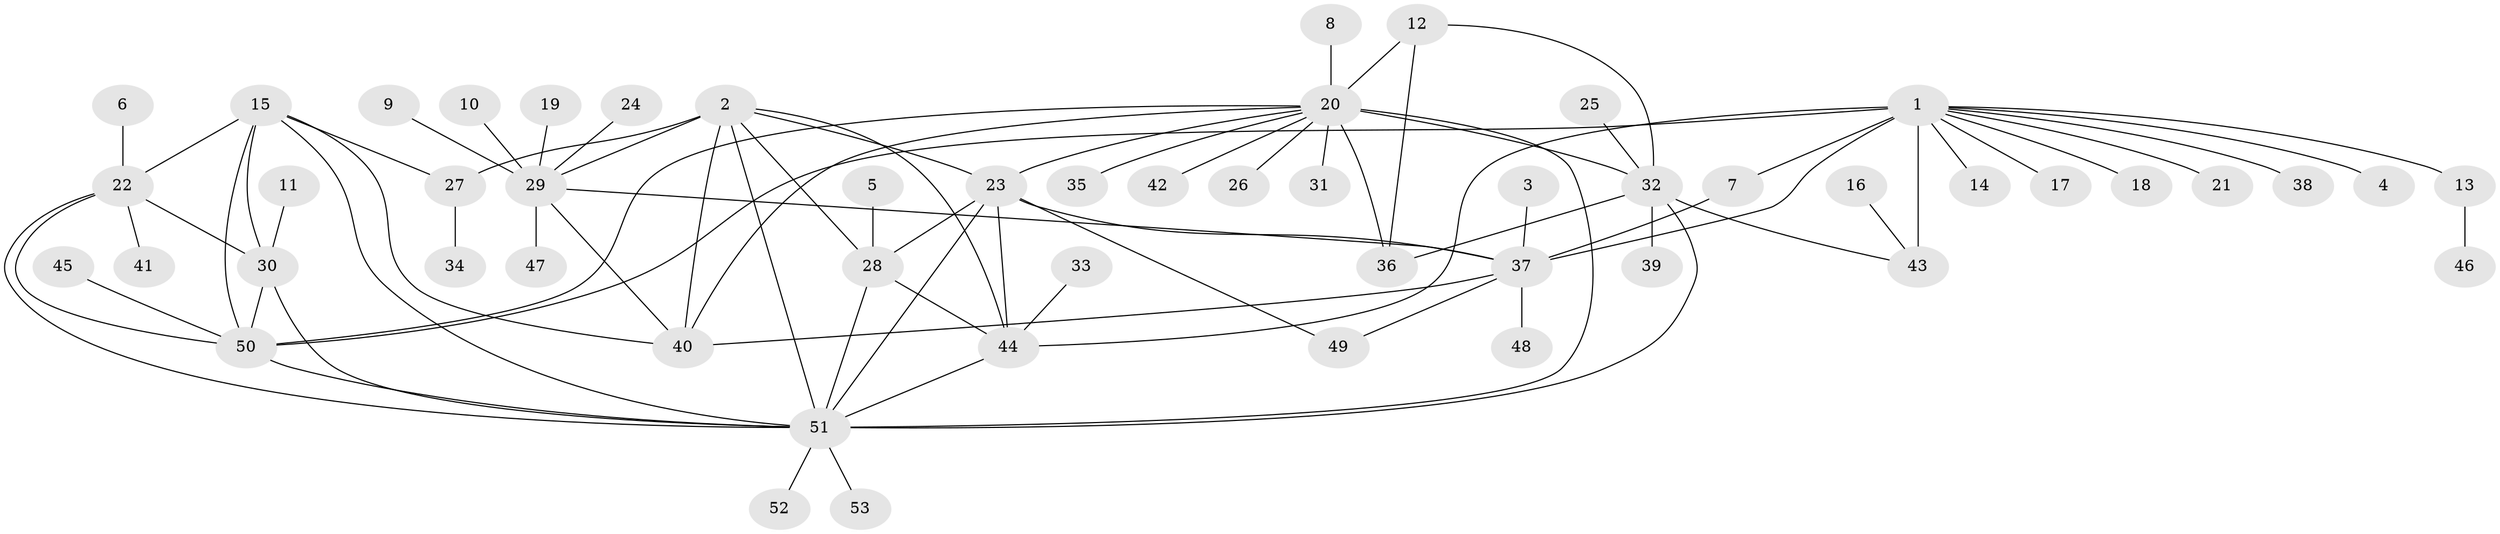 // original degree distribution, {5: 0.04716981132075472, 10: 0.02830188679245283, 7: 0.07547169811320754, 9: 0.03773584905660377, 6: 0.009433962264150943, 8: 0.03773584905660377, 1: 0.5283018867924528, 2: 0.19811320754716982, 3: 0.02830188679245283, 4: 0.009433962264150943}
// Generated by graph-tools (version 1.1) at 2025/50/03/09/25 03:50:39]
// undirected, 53 vertices, 81 edges
graph export_dot {
graph [start="1"]
  node [color=gray90,style=filled];
  1;
  2;
  3;
  4;
  5;
  6;
  7;
  8;
  9;
  10;
  11;
  12;
  13;
  14;
  15;
  16;
  17;
  18;
  19;
  20;
  21;
  22;
  23;
  24;
  25;
  26;
  27;
  28;
  29;
  30;
  31;
  32;
  33;
  34;
  35;
  36;
  37;
  38;
  39;
  40;
  41;
  42;
  43;
  44;
  45;
  46;
  47;
  48;
  49;
  50;
  51;
  52;
  53;
  1 -- 4 [weight=1.0];
  1 -- 7 [weight=1.0];
  1 -- 13 [weight=1.0];
  1 -- 14 [weight=1.0];
  1 -- 17 [weight=1.0];
  1 -- 18 [weight=1.0];
  1 -- 21 [weight=1.0];
  1 -- 37 [weight=1.0];
  1 -- 38 [weight=1.0];
  1 -- 43 [weight=4.0];
  1 -- 44 [weight=1.0];
  1 -- 50 [weight=1.0];
  2 -- 23 [weight=1.0];
  2 -- 27 [weight=1.0];
  2 -- 28 [weight=1.0];
  2 -- 29 [weight=1.0];
  2 -- 40 [weight=1.0];
  2 -- 44 [weight=1.0];
  2 -- 51 [weight=1.0];
  3 -- 37 [weight=1.0];
  5 -- 28 [weight=1.0];
  6 -- 22 [weight=1.0];
  7 -- 37 [weight=1.0];
  8 -- 20 [weight=1.0];
  9 -- 29 [weight=1.0];
  10 -- 29 [weight=1.0];
  11 -- 30 [weight=1.0];
  12 -- 20 [weight=2.0];
  12 -- 32 [weight=1.0];
  12 -- 36 [weight=1.0];
  13 -- 46 [weight=1.0];
  15 -- 22 [weight=1.0];
  15 -- 27 [weight=1.0];
  15 -- 30 [weight=1.0];
  15 -- 40 [weight=1.0];
  15 -- 50 [weight=1.0];
  15 -- 51 [weight=1.0];
  16 -- 43 [weight=1.0];
  19 -- 29 [weight=1.0];
  20 -- 23 [weight=1.0];
  20 -- 26 [weight=1.0];
  20 -- 31 [weight=1.0];
  20 -- 32 [weight=2.0];
  20 -- 35 [weight=1.0];
  20 -- 36 [weight=2.0];
  20 -- 40 [weight=1.0];
  20 -- 42 [weight=1.0];
  20 -- 50 [weight=1.0];
  20 -- 51 [weight=1.0];
  22 -- 30 [weight=1.0];
  22 -- 41 [weight=1.0];
  22 -- 50 [weight=1.0];
  22 -- 51 [weight=1.0];
  23 -- 28 [weight=1.0];
  23 -- 37 [weight=1.0];
  23 -- 44 [weight=1.0];
  23 -- 49 [weight=1.0];
  23 -- 51 [weight=1.0];
  24 -- 29 [weight=1.0];
  25 -- 32 [weight=1.0];
  27 -- 34 [weight=1.0];
  28 -- 44 [weight=1.0];
  28 -- 51 [weight=1.0];
  29 -- 37 [weight=2.0];
  29 -- 40 [weight=4.0];
  29 -- 47 [weight=1.0];
  30 -- 50 [weight=1.0];
  30 -- 51 [weight=1.0];
  32 -- 36 [weight=1.0];
  32 -- 39 [weight=1.0];
  32 -- 43 [weight=1.0];
  32 -- 51 [weight=1.0];
  33 -- 44 [weight=1.0];
  37 -- 40 [weight=2.0];
  37 -- 48 [weight=1.0];
  37 -- 49 [weight=1.0];
  44 -- 51 [weight=1.0];
  45 -- 50 [weight=1.0];
  50 -- 51 [weight=1.0];
  51 -- 52 [weight=1.0];
  51 -- 53 [weight=1.0];
}
